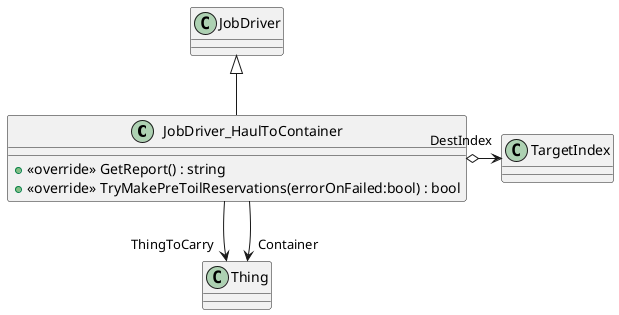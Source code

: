 @startuml
class JobDriver_HaulToContainer {
    + <<override>> GetReport() : string
    + <<override>> TryMakePreToilReservations(errorOnFailed:bool) : bool
}
JobDriver <|-- JobDriver_HaulToContainer
JobDriver_HaulToContainer o-> "DestIndex" TargetIndex
JobDriver_HaulToContainer --> "ThingToCarry" Thing
JobDriver_HaulToContainer --> "Container" Thing
@enduml

